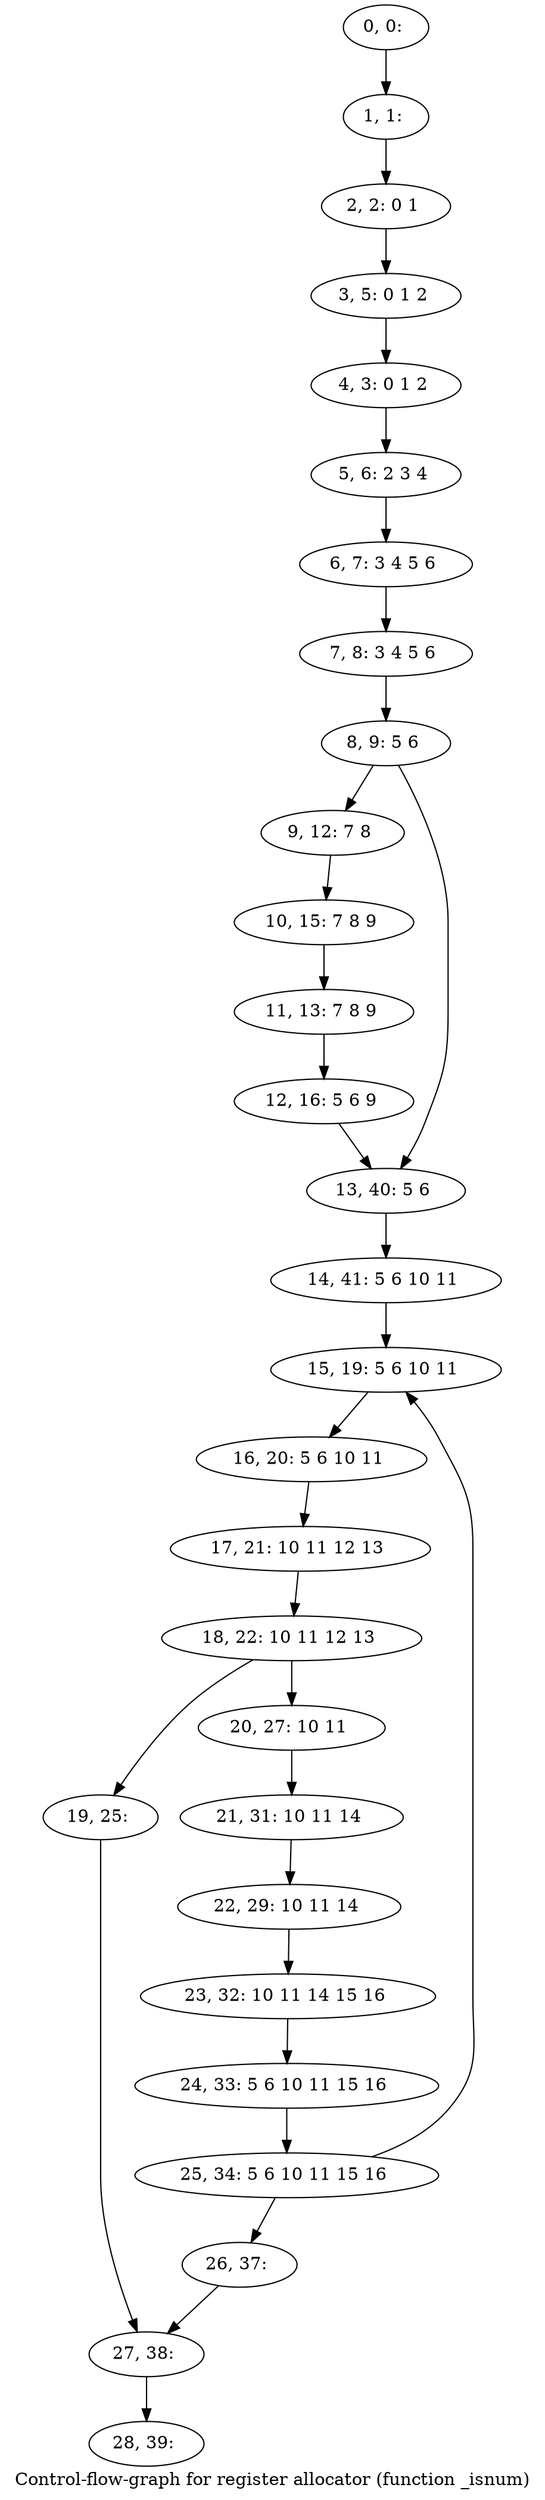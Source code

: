 digraph G {
graph [label="Control-flow-graph for register allocator (function _isnum)"]
0[label="0, 0: "];
1[label="1, 1: "];
2[label="2, 2: 0 1 "];
3[label="3, 5: 0 1 2 "];
4[label="4, 3: 0 1 2 "];
5[label="5, 6: 2 3 4 "];
6[label="6, 7: 3 4 5 6 "];
7[label="7, 8: 3 4 5 6 "];
8[label="8, 9: 5 6 "];
9[label="9, 12: 7 8 "];
10[label="10, 15: 7 8 9 "];
11[label="11, 13: 7 8 9 "];
12[label="12, 16: 5 6 9 "];
13[label="13, 40: 5 6 "];
14[label="14, 41: 5 6 10 11 "];
15[label="15, 19: 5 6 10 11 "];
16[label="16, 20: 5 6 10 11 "];
17[label="17, 21: 10 11 12 13 "];
18[label="18, 22: 10 11 12 13 "];
19[label="19, 25: "];
20[label="20, 27: 10 11 "];
21[label="21, 31: 10 11 14 "];
22[label="22, 29: 10 11 14 "];
23[label="23, 32: 10 11 14 15 16 "];
24[label="24, 33: 5 6 10 11 15 16 "];
25[label="25, 34: 5 6 10 11 15 16 "];
26[label="26, 37: "];
27[label="27, 38: "];
28[label="28, 39: "];
0->1 ;
1->2 ;
2->3 ;
3->4 ;
4->5 ;
5->6 ;
6->7 ;
7->8 ;
8->9 ;
8->13 ;
9->10 ;
10->11 ;
11->12 ;
12->13 ;
13->14 ;
14->15 ;
15->16 ;
16->17 ;
17->18 ;
18->19 ;
18->20 ;
19->27 ;
20->21 ;
21->22 ;
22->23 ;
23->24 ;
24->25 ;
25->26 ;
25->15 ;
26->27 ;
27->28 ;
}

